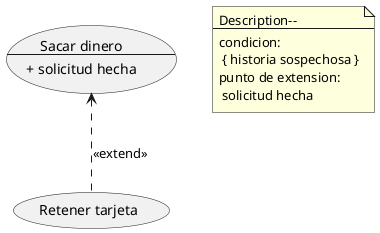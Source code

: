 @startuml

usecase UC1 as "Sacar dinero
--
+ solicitud hecha"

usecase UC2 as "Retener tarjeta"

UC1 <.. UC2 : <<extend>>

note "Description--\n--\ncondicion:\n { historia sospechosa }\npunto de extension:\n solicitud hecha" as N2


@enduml